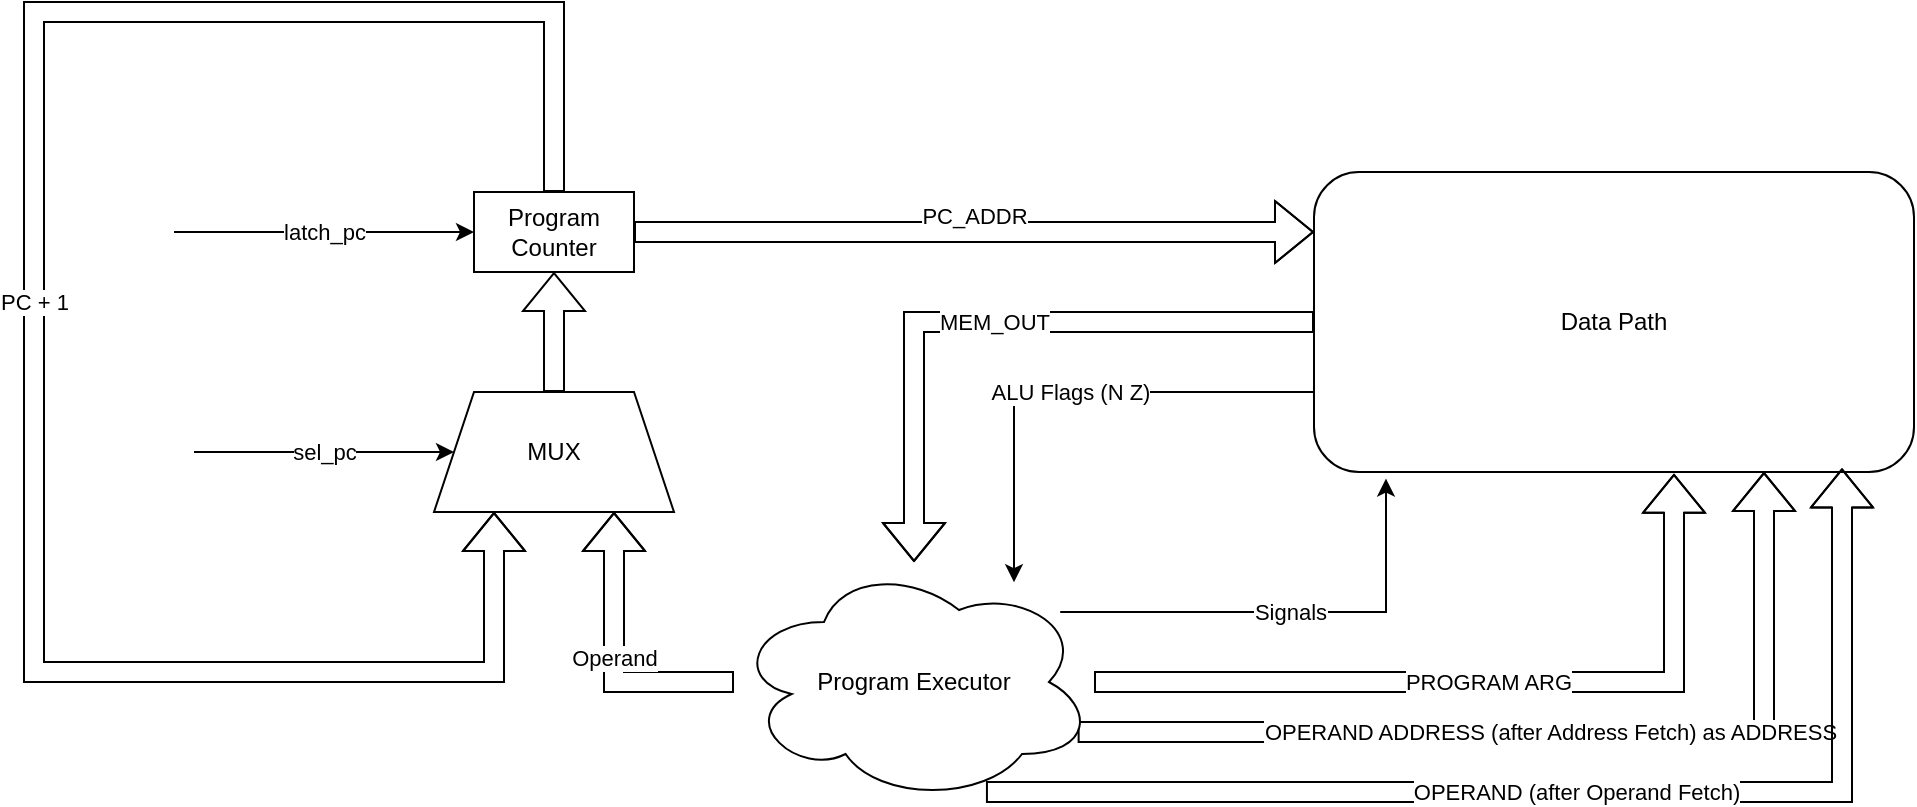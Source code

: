 <mxfile version="24.4.8" type="device">
  <diagram id="v-JDOOZyUSPcI_IkAvMy" name="Страница — 1">
    <mxGraphModel dx="1302" dy="756" grid="1" gridSize="10" guides="1" tooltips="1" connect="1" arrows="1" fold="1" page="1" pageScale="1" pageWidth="827" pageHeight="1169" math="0" shadow="0">
      <root>
        <mxCell id="0" />
        <mxCell id="1" parent="0" />
        <mxCell id="FJJfB8WgnBZrv7iy5En1-2" value="PC_ADDR" style="edgeStyle=orthogonalEdgeStyle;rounded=0;orthogonalLoop=1;jettySize=auto;html=1;shape=flexArrow;verticalAlign=bottom;" parent="1" source="FJJfB8WgnBZrv7iy5En1-1" edge="1">
          <mxGeometry relative="1" as="geometry">
            <mxPoint x="760" y="300" as="targetPoint" />
          </mxGeometry>
        </mxCell>
        <mxCell id="l8fY_HSaeyg_I-ThemF9-8" value="PC + 1" style="edgeStyle=orthogonalEdgeStyle;rounded=0;orthogonalLoop=1;jettySize=auto;html=1;shape=flexArrow;entryX=0.25;entryY=1;entryDx=0;entryDy=0;" parent="1" source="FJJfB8WgnBZrv7iy5En1-1" target="l8fY_HSaeyg_I-ThemF9-6" edge="1">
          <mxGeometry relative="1" as="geometry">
            <mxPoint x="370" y="180" as="targetPoint" />
            <Array as="points">
              <mxPoint x="380" y="190" />
              <mxPoint x="120" y="190" />
              <mxPoint x="120" y="520" />
              <mxPoint x="350" y="520" />
            </Array>
          </mxGeometry>
        </mxCell>
        <mxCell id="FJJfB8WgnBZrv7iy5En1-1" value="Program Counter" style="rounded=0;whiteSpace=wrap;html=1;" parent="1" vertex="1">
          <mxGeometry x="340" y="280" width="80" height="40" as="geometry" />
        </mxCell>
        <mxCell id="l8fY_HSaeyg_I-ThemF9-2" value="MEM_OUT" style="edgeStyle=orthogonalEdgeStyle;rounded=0;orthogonalLoop=1;jettySize=auto;html=1;shape=flexArrow;" parent="1" source="FJJfB8WgnBZrv7iy5En1-3" target="l8fY_HSaeyg_I-ThemF9-1" edge="1">
          <mxGeometry relative="1" as="geometry" />
        </mxCell>
        <mxCell id="2pBVzTrBkefimx51iDCW-1" value="ALU Flags (N Z)" style="edgeStyle=orthogonalEdgeStyle;rounded=0;orthogonalLoop=1;jettySize=auto;html=1;" parent="1" source="FJJfB8WgnBZrv7iy5En1-3" target="l8fY_HSaeyg_I-ThemF9-1" edge="1">
          <mxGeometry relative="1" as="geometry">
            <Array as="points">
              <mxPoint x="610" y="380" />
            </Array>
          </mxGeometry>
        </mxCell>
        <mxCell id="FJJfB8WgnBZrv7iy5En1-3" value="Data Path" style="rounded=1;whiteSpace=wrap;html=1;" parent="1" vertex="1">
          <mxGeometry x="760" y="270" width="300" height="150" as="geometry" />
        </mxCell>
        <mxCell id="FJJfB8WgnBZrv7iy5En1-20" value="latch_pc" style="endArrow=classic;html=1;rounded=0;entryX=0;entryY=0.5;entryDx=0;entryDy=0;" parent="1" target="FJJfB8WgnBZrv7iy5En1-1" edge="1">
          <mxGeometry width="50" height="50" relative="1" as="geometry">
            <mxPoint x="190" y="300" as="sourcePoint" />
            <mxPoint x="230" y="310" as="targetPoint" />
          </mxGeometry>
        </mxCell>
        <mxCell id="l8fY_HSaeyg_I-ThemF9-5" value="Signals" style="edgeStyle=orthogonalEdgeStyle;rounded=0;orthogonalLoop=1;jettySize=auto;html=1;entryX=0.12;entryY=1.022;entryDx=0;entryDy=0;entryPerimeter=0;" parent="1" source="l8fY_HSaeyg_I-ThemF9-1" target="FJJfB8WgnBZrv7iy5En1-3" edge="1">
          <mxGeometry relative="1" as="geometry">
            <Array as="points">
              <mxPoint x="796" y="490" />
            </Array>
          </mxGeometry>
        </mxCell>
        <mxCell id="l8fY_HSaeyg_I-ThemF9-9" value="Operand" style="edgeStyle=orthogonalEdgeStyle;rounded=0;orthogonalLoop=1;jettySize=auto;html=1;entryX=0.75;entryY=1;entryDx=0;entryDy=0;shape=flexArrow;" parent="1" source="l8fY_HSaeyg_I-ThemF9-1" target="l8fY_HSaeyg_I-ThemF9-6" edge="1">
          <mxGeometry relative="1" as="geometry" />
        </mxCell>
        <mxCell id="_M4kIuiefyNLeUh48SrU-3" value="OPERAND ADDRESS (after Address Fetch) as ADDRESS" style="edgeStyle=orthogonalEdgeStyle;rounded=0;orthogonalLoop=1;jettySize=auto;html=1;entryX=0.75;entryY=1;entryDx=0;entryDy=0;shape=flexArrow;" parent="1" source="l8fY_HSaeyg_I-ThemF9-1" target="FJJfB8WgnBZrv7iy5En1-3" edge="1">
          <mxGeometry relative="1" as="geometry">
            <Array as="points">
              <mxPoint x="985" y="550" />
            </Array>
          </mxGeometry>
        </mxCell>
        <mxCell id="l8fY_HSaeyg_I-ThemF9-1" value="Program Executor" style="ellipse;shape=cloud;whiteSpace=wrap;html=1;" parent="1" vertex="1">
          <mxGeometry x="470" y="465" width="180" height="120" as="geometry" />
        </mxCell>
        <mxCell id="l8fY_HSaeyg_I-ThemF9-7" style="edgeStyle=orthogonalEdgeStyle;rounded=0;orthogonalLoop=1;jettySize=auto;html=1;shape=flexArrow;" parent="1" source="l8fY_HSaeyg_I-ThemF9-6" target="FJJfB8WgnBZrv7iy5En1-1" edge="1">
          <mxGeometry relative="1" as="geometry" />
        </mxCell>
        <mxCell id="l8fY_HSaeyg_I-ThemF9-6" value="MUX" style="shape=trapezoid;perimeter=trapezoidPerimeter;whiteSpace=wrap;html=1;fixedSize=1;" parent="1" vertex="1">
          <mxGeometry x="320" y="380" width="120" height="60" as="geometry" />
        </mxCell>
        <mxCell id="l8fY_HSaeyg_I-ThemF9-11" value="sel_pc" style="endArrow=classic;html=1;rounded=0;entryX=0;entryY=0.5;entryDx=0;entryDy=0;" parent="1" target="l8fY_HSaeyg_I-ThemF9-6" edge="1">
          <mxGeometry width="50" height="50" relative="1" as="geometry">
            <mxPoint x="200" y="410" as="sourcePoint" />
            <mxPoint x="250" y="400" as="targetPoint" />
          </mxGeometry>
        </mxCell>
        <mxCell id="_M4kIuiefyNLeUh48SrU-2" value="PROGRAM ARG" style="edgeStyle=orthogonalEdgeStyle;rounded=0;orthogonalLoop=1;jettySize=auto;html=1;entryX=0.6;entryY=1.006;entryDx=0;entryDy=0;entryPerimeter=0;shape=flexArrow;" parent="1" source="l8fY_HSaeyg_I-ThemF9-1" target="FJJfB8WgnBZrv7iy5En1-3" edge="1">
          <mxGeometry relative="1" as="geometry" />
        </mxCell>
        <mxCell id="GlB5oJ8vr-Ac1lH39GME-1" value="OPERAND (after Operand Fetch)" style="edgeStyle=orthogonalEdgeStyle;rounded=0;orthogonalLoop=1;jettySize=auto;html=1;entryX=0.88;entryY=0.988;entryDx=0;entryDy=0;entryPerimeter=0;shape=flexArrow;" edge="1" parent="1" source="l8fY_HSaeyg_I-ThemF9-1" target="FJJfB8WgnBZrv7iy5En1-3">
          <mxGeometry relative="1" as="geometry">
            <Array as="points">
              <mxPoint x="1024" y="580" />
            </Array>
          </mxGeometry>
        </mxCell>
      </root>
    </mxGraphModel>
  </diagram>
</mxfile>

